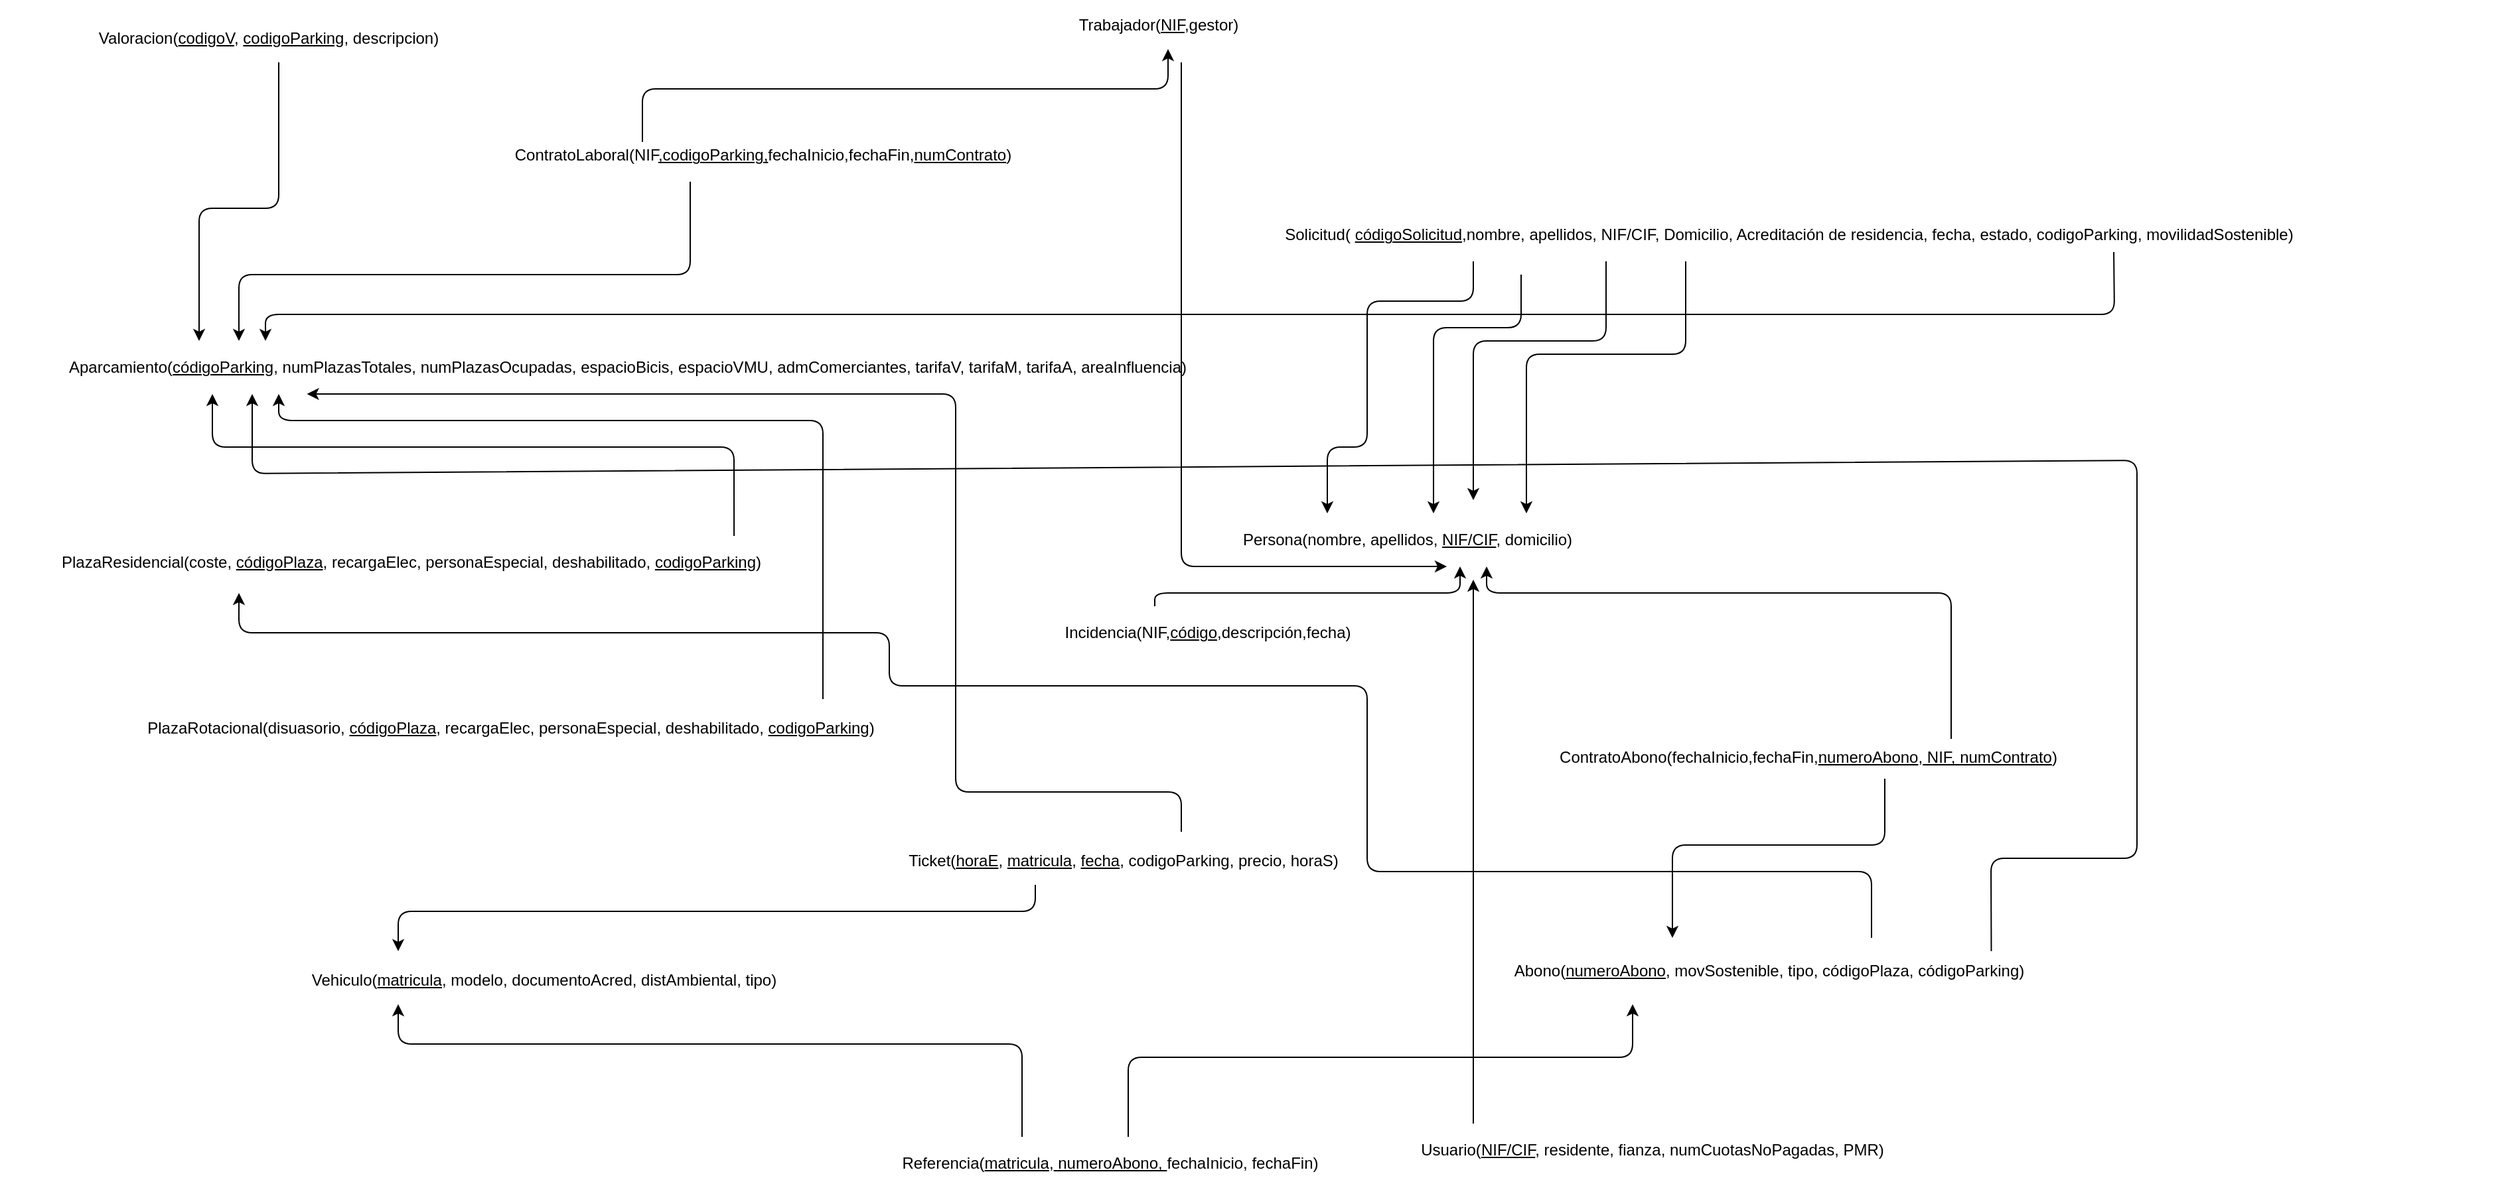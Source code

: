 <mxfile version="12.3.1" type="github" pages="1">
  <diagram id="I9IrVg-XSZB7Qn-Kv-cK" name="Page-1">
    <mxGraphModel dx="1564" dy="1430" grid="1" gridSize="10" guides="1" tooltips="1" connect="1" arrows="1" fold="1" page="1" pageScale="1" pageWidth="827" pageHeight="1169" math="0" shadow="0">
      <root>
        <mxCell id="0"/>
        <mxCell id="1" parent="0"/>
        <mxCell id="2ZlXiWUkkiC4Hj5eQH3b-12" value="&lt;div&gt;Solicitud( &lt;u&gt;códigoSolicitud&lt;/u&gt;&lt;span style=&quot;text-decoration: none&quot;&gt;,nombre, apellidos, NIF/CIF, Domicilio, Acreditación de residencia, fecha, estado, codigoParking, movilidadSostenible)&lt;/span&gt;&lt;/div&gt;" style="text;html=1;strokeColor=none;fillColor=none;align=center;verticalAlign=middle;whiteSpace=wrap;rounded=0;" parent="1" vertex="1">
          <mxGeometry x="822.5" y="190" width="1070" height="20" as="geometry"/>
        </mxCell>
        <mxCell id="2ZlXiWUkkiC4Hj5eQH3b-13" value="&lt;div align=&quot;left&quot;&gt;&lt;span style=&quot;text-decoration: none&quot;&gt;Aparcamiento(&lt;/span&gt;&lt;u&gt;códigoParking&lt;/u&gt;&lt;span style=&quot;text-decoration: none&quot;&gt;,&lt;/span&gt;&lt;span style=&quot;text-decoration: none&quot;&gt; numPlazasTotales, numPlazasOcupadas,&lt;/span&gt;&lt;span style=&quot;text-decoration: none&quot;&gt;&amp;nbsp;espacioBicis, espacioVMU, admComerciantes, tarifaV, tarifaM, tarifaA&lt;/span&gt;&lt;span style=&quot;text-decoration: none&quot;&gt;, areaInfluencia)&lt;/span&gt;&lt;/div&gt;" style="text;html=1;resizable=0;points=[];autosize=1;align=left;verticalAlign=top;spacingTop=-4;" parent="1" vertex="1">
          <mxGeometry x="60" y="290" width="980" height="20" as="geometry"/>
        </mxCell>
        <mxCell id="2ZlXiWUkkiC4Hj5eQH3b-14" value="&lt;div align=&quot;left&quot;&gt;&lt;span style=&quot;text-decoration: none&quot;&gt;Abono(&lt;/span&gt;&lt;u&gt;numeroAbono&lt;/u&gt;&lt;span style=&quot;text-decoration: none&quot;&gt;, movSostenible, tipo, códigoPlaza, códigoParking)&lt;/span&gt;&lt;/div&gt;" style="text;html=1;strokeColor=none;fillColor=none;align=center;verticalAlign=middle;whiteSpace=wrap;rounded=0;" parent="1" vertex="1">
          <mxGeometry x="1120" y="740" width="446" height="30" as="geometry"/>
        </mxCell>
        <mxCell id="2ZlXiWUkkiC4Hj5eQH3b-15" value="&lt;span style=&quot;text-decoration: none&quot;&gt;ContratoAbono(fechaInicio,fechaFin,&lt;/span&gt;&lt;u&gt;numeroAbono&lt;/u&gt;&lt;span style=&quot;text-decoration: none&quot;&gt;,&lt;/span&gt;&lt;u&gt;&amp;nbsp;NIF, numContrato&lt;/u&gt;&lt;span style=&quot;text-decoration: none&quot;&gt;)&lt;/span&gt;" style="text;html=1;strokeColor=none;fillColor=none;align=center;verticalAlign=middle;whiteSpace=wrap;rounded=0;" parent="1" vertex="1">
          <mxGeometry x="1150" y="584" width="445" height="20" as="geometry"/>
        </mxCell>
        <mxCell id="2ZlXiWUkkiC4Hj5eQH3b-16" value="&lt;p style=&quot;margin-bottom: 0cm ; line-height: 100%&quot; align=&quot;left&quot;&gt;&lt;span style=&quot;text-decoration: none&quot;&gt;PlazaResidencial(coste, &lt;/span&gt;&lt;u&gt;códigoPlaza&lt;/u&gt;&lt;span style=&quot;text-decoration: none&quot;&gt;, recargaElec, personaEspecial, deshabilitado, &lt;/span&gt;&lt;u&gt;codigoParking&lt;/u&gt;&lt;span style=&quot;text-decoration: none&quot;&gt;)&lt;/span&gt;&lt;/p&gt;" style="text;html=1;strokeColor=none;fillColor=none;align=center;verticalAlign=middle;whiteSpace=wrap;rounded=0;" parent="1" vertex="1">
          <mxGeometry x="10" y="430" width="620" height="20" as="geometry"/>
        </mxCell>
        <mxCell id="2ZlXiWUkkiC4Hj5eQH3b-21" value="&lt;p style=&quot;margin-bottom: 0cm ; line-height: 100%&quot;&gt;&lt;span style=&quot;text-decoration: none&quot;&gt;PlazaRotacional(disuasorio, &lt;/span&gt;&lt;u&gt;códigoPlaza&lt;/u&gt;&lt;span style=&quot;text-decoration: none&quot;&gt;, recargaElec, personaEspecial, deshabilitado, &lt;/span&gt;&lt;u&gt;codigoParking&lt;/u&gt;&lt;span style=&quot;text-decoration: none&quot;&gt;)&lt;/span&gt;&lt;/p&gt;" style="text;html=1;strokeColor=none;fillColor=none;align=center;verticalAlign=middle;whiteSpace=wrap;rounded=0;" parent="1" vertex="1">
          <mxGeometry x="60" y="560" width="670" height="10" as="geometry"/>
        </mxCell>
        <mxCell id="2ZlXiWUkkiC4Hj5eQH3b-22" value="&lt;span style=&quot;text-decoration: none&quot;&gt;Usuario(&lt;/span&gt;&lt;span style=&quot;text-decoration: none&quot;&gt;&lt;u&gt;NIF/CIF&lt;/u&gt;, residente, fianza, numCuotasNoPagadas, PMR)&lt;/span&gt;" style="text;html=1;strokeColor=none;fillColor=none;align=center;verticalAlign=middle;whiteSpace=wrap;rounded=0;" parent="1" vertex="1">
          <mxGeometry x="1010" y="880" width="490" height="20" as="geometry"/>
        </mxCell>
        <mxCell id="2ZlXiWUkkiC4Hj5eQH3b-23" value="&lt;p style=&quot;margin-bottom: 0cm ; line-height: 100%&quot;&gt;&lt;span style=&quot;text-decoration: none&quot;&gt;Trabajador(&lt;/span&gt;&lt;u&gt;NIF&lt;/u&gt;&lt;span style=&quot;text-decoration: none&quot;&gt;,gestor)&lt;/span&gt;&lt;/p&gt;" style="text;html=1;strokeColor=none;fillColor=none;align=center;verticalAlign=middle;whiteSpace=wrap;rounded=0;" parent="1" vertex="1">
          <mxGeometry x="733" y="30" width="300" height="10" as="geometry"/>
        </mxCell>
        <mxCell id="2ZlXiWUkkiC4Hj5eQH3b-24" value="&lt;p style=&quot;margin-bottom: 0cm ; line-height: 100%&quot;&gt;&lt;span style=&quot;text-decoration: none&quot;&gt;Ticket(&lt;/span&gt;&lt;u&gt;horaE&lt;/u&gt;&lt;span style=&quot;text-decoration: none&quot;&gt;, &lt;/span&gt;&lt;u&gt;matricula&lt;/u&gt;&lt;span style=&quot;text-decoration: none&quot;&gt;, &lt;/span&gt;&lt;u&gt;fecha&lt;/u&gt;&lt;span style=&quot;text-decoration: none&quot;&gt;, codigoParking, precio, horaS)&lt;/span&gt;&lt;/p&gt;" style="text;html=1;strokeColor=none;fillColor=none;align=center;verticalAlign=middle;whiteSpace=wrap;rounded=0;" parent="1" vertex="1">
          <mxGeometry x="660" y="660" width="393" height="10" as="geometry"/>
        </mxCell>
        <mxCell id="2ZlXiWUkkiC4Hj5eQH3b-26" value="&lt;p style=&quot;margin-bottom: 0cm ; line-height: 100%&quot;&gt;&lt;span style=&quot;text-decoration: none&quot;&gt;Valoracion(&lt;/span&gt;&lt;u&gt;codigoV&lt;/u&gt;&lt;span style=&quot;text-decoration: none&quot;&gt;, &lt;/span&gt;&lt;u&gt;codigoParking&lt;/u&gt;&lt;span style=&quot;text-decoration: none&quot;&gt;, descripcion)&lt;/span&gt;&lt;/p&gt;" style="text;html=1;strokeColor=none;fillColor=none;align=center;verticalAlign=middle;whiteSpace=wrap;rounded=0;" parent="1" vertex="1">
          <mxGeometry x="45" y="40" width="335" height="10" as="geometry"/>
        </mxCell>
        <mxCell id="2ZlXiWUkkiC4Hj5eQH3b-27" value="&lt;p style=&quot;margin-bottom: 0cm ; line-height: 100%&quot;&gt;&lt;span style=&quot;text-decoration: none&quot;&gt;Vehiculo(&lt;/span&gt;&lt;u&gt;matricula&lt;/u&gt;&lt;span style=&quot;text-decoration: none&quot;&gt;, modelo, documentoAcred, distAmbiental, tipo&lt;/span&gt;&lt;span style=&quot;text-decoration: none&quot;&gt;)&lt;/span&gt;&lt;/p&gt;" style="text;html=1;strokeColor=none;fillColor=none;align=center;verticalAlign=middle;whiteSpace=wrap;rounded=0;" parent="1" vertex="1">
          <mxGeometry x="210" y="750" width="420" height="10" as="geometry"/>
        </mxCell>
        <mxCell id="2ZlXiWUkkiC4Hj5eQH3b-28" value="&lt;span style=&quot;text-decoration: none&quot;&gt;Referencia&lt;/span&gt;&lt;span style=&quot;text-decoration: none&quot;&gt;(&lt;/span&gt;&lt;u&gt;matricula&lt;/u&gt;&lt;span style=&quot;text-decoration: none&quot;&gt;,&lt;/span&gt;&lt;u&gt; numeroAbono, &lt;/u&gt;fechaInicio, fechaFin&lt;span style=&quot;text-decoration: none&quot;&gt;)&lt;/span&gt;" style="text;html=1;strokeColor=none;fillColor=none;align=center;verticalAlign=middle;whiteSpace=wrap;rounded=0;" parent="1" vertex="1">
          <mxGeometry x="660" y="890" width="373" height="20" as="geometry"/>
        </mxCell>
        <mxCell id="G0HUlT2vcON83zbuiVgl-4" value="" style="endArrow=classic;html=1;" parent="1" edge="1">
          <mxGeometry width="50" height="50" relative="1" as="geometry">
            <mxPoint x="530" y="160" as="sourcePoint"/>
            <mxPoint x="190" y="280" as="targetPoint"/>
            <Array as="points">
              <mxPoint x="530" y="160"/>
              <mxPoint x="530" y="190"/>
              <mxPoint x="530" y="230"/>
              <mxPoint x="430" y="230"/>
              <mxPoint x="280" y="230"/>
              <mxPoint x="190" y="230"/>
              <mxPoint x="190" y="260"/>
            </Array>
          </mxGeometry>
        </mxCell>
        <mxCell id="G0HUlT2vcON83zbuiVgl-14" value="" style="endArrow=classic;html=1;" parent="1" edge="1">
          <mxGeometry width="50" height="50" relative="1" as="geometry">
            <mxPoint x="220" y="70" as="sourcePoint"/>
            <mxPoint x="160" y="280" as="targetPoint"/>
            <Array as="points">
              <mxPoint x="220" y="90"/>
              <mxPoint x="220" y="180"/>
              <mxPoint x="160" y="180"/>
              <mxPoint x="160" y="230"/>
              <mxPoint x="160" y="250"/>
            </Array>
          </mxGeometry>
        </mxCell>
        <mxCell id="G0HUlT2vcON83zbuiVgl-17" value="Incidencia(NIF,&lt;u&gt;código&lt;/u&gt;,descripción,fecha)" style="text;html=1;strokeColor=none;fillColor=none;align=center;verticalAlign=middle;whiteSpace=wrap;rounded=0;" parent="1" vertex="1">
          <mxGeometry x="900" y="490" width="40" height="20" as="geometry"/>
        </mxCell>
        <mxCell id="G0HUlT2vcON83zbuiVgl-18" value="" style="endArrow=classic;html=1;" parent="1" edge="1">
          <mxGeometry width="50" height="50" relative="1" as="geometry">
            <mxPoint x="1480" y="580" as="sourcePoint"/>
            <mxPoint x="1130" y="450" as="targetPoint"/>
            <Array as="points">
              <mxPoint x="1480" y="470"/>
              <mxPoint x="1130" y="470"/>
            </Array>
          </mxGeometry>
        </mxCell>
        <mxCell id="azdm0dHMtsbySCDP1iI7-3" value="" style="endArrow=classic;html=1;" parent="1" edge="1">
          <mxGeometry width="50" height="50" relative="1" as="geometry">
            <mxPoint x="494" y="130" as="sourcePoint"/>
            <mxPoint x="890" y="60" as="targetPoint"/>
            <Array as="points">
              <mxPoint x="494" y="90"/>
              <mxPoint x="890" y="90"/>
              <mxPoint x="890" y="70"/>
            </Array>
          </mxGeometry>
        </mxCell>
        <mxCell id="azdm0dHMtsbySCDP1iI7-4" value="ContratoLaboral(NIF&lt;u&gt;,codigoParking,&lt;/u&gt;fechaInicio,fechaFin,&lt;u&gt;numContrato&lt;/u&gt;)" style="text;html=1;strokeColor=none;fillColor=none;align=center;verticalAlign=middle;whiteSpace=wrap;rounded=0;" parent="1" vertex="1">
          <mxGeometry x="390" y="130" width="390" height="20" as="geometry"/>
        </mxCell>
        <mxCell id="azdm0dHMtsbySCDP1iI7-6" value="" style="endArrow=classic;html=1;exitX=0.729;exitY=1.15;exitDx=0;exitDy=0;exitPerimeter=0;" parent="1" edge="1" source="2ZlXiWUkkiC4Hj5eQH3b-12">
          <mxGeometry width="50" height="50" relative="1" as="geometry">
            <mxPoint x="1590" y="260" as="sourcePoint"/>
            <mxPoint x="210" y="280" as="targetPoint"/>
            <Array as="points">
              <mxPoint x="1603" y="260"/>
              <mxPoint x="1550" y="260"/>
              <mxPoint x="1160" y="260"/>
              <mxPoint x="210" y="260"/>
            </Array>
          </mxGeometry>
        </mxCell>
        <mxCell id="HVN92zyPnA6csdTqlTCv-4" value="" style="endArrow=classic;html=1;exitX=0.892;exitY=-0.149;exitDx=0;exitDy=0;exitPerimeter=0;" parent="1" source="2ZlXiWUkkiC4Hj5eQH3b-16" edge="1">
          <mxGeometry width="50" height="50" relative="1" as="geometry">
            <mxPoint x="460" y="400" as="sourcePoint"/>
            <mxPoint x="170" y="320" as="targetPoint"/>
            <Array as="points">
              <mxPoint x="563" y="360"/>
              <mxPoint x="170" y="360"/>
            </Array>
          </mxGeometry>
        </mxCell>
        <mxCell id="HVN92zyPnA6csdTqlTCv-5" value="" style="endArrow=classic;html=1;" parent="1" edge="1">
          <mxGeometry width="50" height="50" relative="1" as="geometry">
            <mxPoint x="630" y="550" as="sourcePoint"/>
            <mxPoint x="220" y="320" as="targetPoint"/>
            <Array as="points">
              <mxPoint x="630" y="340"/>
              <mxPoint x="220" y="340"/>
            </Array>
          </mxGeometry>
        </mxCell>
        <mxCell id="HVN92zyPnA6csdTqlTCv-6" value="" style="endArrow=classic;html=1;" parent="1" edge="1">
          <mxGeometry width="50" height="50" relative="1" as="geometry">
            <mxPoint x="780" y="880" as="sourcePoint"/>
            <mxPoint x="310" y="780" as="targetPoint"/>
            <Array as="points">
              <mxPoint x="780" y="810"/>
              <mxPoint x="310" y="810"/>
            </Array>
          </mxGeometry>
        </mxCell>
        <mxCell id="HVN92zyPnA6csdTqlTCv-7" value="" style="endArrow=classic;html=1;" parent="1" edge="1">
          <mxGeometry width="50" height="50" relative="1" as="geometry">
            <mxPoint x="860" y="880" as="sourcePoint"/>
            <mxPoint x="1240" y="780" as="targetPoint"/>
            <Array as="points">
              <mxPoint x="860" y="820"/>
              <mxPoint x="1240" y="820"/>
            </Array>
          </mxGeometry>
        </mxCell>
        <mxCell id="HVN92zyPnA6csdTqlTCv-8" value="" style="endArrow=classic;html=1;" parent="1" edge="1">
          <mxGeometry width="50" height="50" relative="1" as="geometry">
            <mxPoint x="1430" y="610" as="sourcePoint"/>
            <mxPoint x="1270" y="730" as="targetPoint"/>
            <Array as="points">
              <mxPoint x="1430" y="660"/>
              <mxPoint x="1270" y="660"/>
            </Array>
          </mxGeometry>
        </mxCell>
        <mxCell id="HVN92zyPnA6csdTqlTCv-9" value="" style="endArrow=classic;html=1;" parent="1" edge="1">
          <mxGeometry width="50" height="50" relative="1" as="geometry">
            <mxPoint x="790" y="690" as="sourcePoint"/>
            <mxPoint x="310" y="740" as="targetPoint"/>
            <Array as="points">
              <mxPoint x="790" y="710"/>
              <mxPoint x="310" y="710"/>
            </Array>
          </mxGeometry>
        </mxCell>
        <mxCell id="HVN92zyPnA6csdTqlTCv-10" value="" style="endArrow=classic;html=1;" parent="1" edge="1">
          <mxGeometry width="50" height="50" relative="1" as="geometry">
            <mxPoint x="880" y="480" as="sourcePoint"/>
            <mxPoint x="1110" y="450" as="targetPoint"/>
            <Array as="points">
              <mxPoint x="880" y="470"/>
              <mxPoint x="1110" y="470"/>
            </Array>
          </mxGeometry>
        </mxCell>
        <mxCell id="HVN92zyPnA6csdTqlTCv-12" value="" style="endArrow=classic;html=1;" parent="1" edge="1">
          <mxGeometry width="50" height="50" relative="1" as="geometry">
            <mxPoint x="1120" y="220" as="sourcePoint"/>
            <mxPoint x="1010" y="410" as="targetPoint"/>
            <Array as="points">
              <mxPoint x="1120" y="250"/>
              <mxPoint x="1040" y="250"/>
              <mxPoint x="1040" y="360"/>
              <mxPoint x="1010" y="360"/>
            </Array>
          </mxGeometry>
        </mxCell>
        <mxCell id="HVN92zyPnA6csdTqlTCv-13" value="" style="endArrow=classic;html=1;" parent="1" edge="1">
          <mxGeometry width="50" height="50" relative="1" as="geometry">
            <mxPoint x="1156" y="230" as="sourcePoint"/>
            <mxPoint x="1090" y="410" as="targetPoint"/>
            <Array as="points">
              <mxPoint x="1156" y="270"/>
              <mxPoint x="1090" y="270"/>
            </Array>
          </mxGeometry>
        </mxCell>
        <mxCell id="HVN92zyPnA6csdTqlTCv-14" value="" style="endArrow=classic;html=1;" parent="1" edge="1">
          <mxGeometry width="50" height="50" relative="1" as="geometry">
            <mxPoint x="1220" y="220" as="sourcePoint"/>
            <mxPoint x="1120" y="400" as="targetPoint"/>
            <Array as="points">
              <mxPoint x="1220" y="280"/>
              <mxPoint x="1120" y="280"/>
            </Array>
          </mxGeometry>
        </mxCell>
        <mxCell id="HVN92zyPnA6csdTqlTCv-15" value="" style="endArrow=classic;html=1;" parent="1" edge="1">
          <mxGeometry width="50" height="50" relative="1" as="geometry">
            <mxPoint x="1280" y="220" as="sourcePoint"/>
            <mxPoint x="1160" y="410" as="targetPoint"/>
            <Array as="points">
              <mxPoint x="1280" y="290"/>
              <mxPoint x="1160" y="290"/>
            </Array>
          </mxGeometry>
        </mxCell>
        <mxCell id="HVN92zyPnA6csdTqlTCv-23" value="" style="endArrow=classic;html=1;" parent="1" edge="1">
          <mxGeometry width="50" height="50" relative="1" as="geometry">
            <mxPoint x="900" y="650" as="sourcePoint"/>
            <mxPoint x="241.25" y="320" as="targetPoint"/>
            <Array as="points">
              <mxPoint x="900" y="620"/>
              <mxPoint x="730" y="620"/>
              <mxPoint x="730" y="590"/>
              <mxPoint x="730" y="320"/>
            </Array>
          </mxGeometry>
        </mxCell>
        <mxCell id="HVN92zyPnA6csdTqlTCv-24" value="" style="endArrow=classic;html=1;" parent="1" edge="1">
          <mxGeometry width="50" height="50" relative="1" as="geometry">
            <mxPoint x="1420" y="730" as="sourcePoint"/>
            <mxPoint x="190" y="470" as="targetPoint"/>
            <Array as="points">
              <mxPoint x="1420" y="680"/>
              <mxPoint x="1040" y="680"/>
              <mxPoint x="1040" y="540"/>
              <mxPoint x="680" y="540"/>
              <mxPoint x="680" y="500"/>
              <mxPoint x="190" y="500"/>
            </Array>
          </mxGeometry>
        </mxCell>
        <mxCell id="HVN92zyPnA6csdTqlTCv-25" value="" style="endArrow=classic;html=1;exitX=0.875;exitY=0;exitDx=0;exitDy=0;exitPerimeter=0;" parent="1" source="2ZlXiWUkkiC4Hj5eQH3b-14" edge="1">
          <mxGeometry width="50" height="50" relative="1" as="geometry">
            <mxPoint x="260" y="420" as="sourcePoint"/>
            <mxPoint x="200" y="320" as="targetPoint"/>
            <Array as="points">
              <mxPoint x="1510" y="670"/>
              <mxPoint x="1620" y="670"/>
              <mxPoint x="1620" y="370"/>
              <mxPoint x="200" y="380"/>
            </Array>
          </mxGeometry>
        </mxCell>
        <mxCell id="PRofn_bKHYjtpdTf7ijA-2" value="Persona(nombre, apellidos, &lt;u&gt;NIF/CIF&lt;/u&gt;, domicilio)" style="text;html=1;align=center;verticalAlign=middle;resizable=0;points=[];;autosize=1;" vertex="1" parent="1">
          <mxGeometry x="920" y="420" width="300" height="20" as="geometry"/>
        </mxCell>
        <mxCell id="PRofn_bKHYjtpdTf7ijA-3" value="" style="endArrow=classic;html=1;" edge="1" parent="1">
          <mxGeometry width="50" height="50" relative="1" as="geometry">
            <mxPoint x="900" y="70" as="sourcePoint"/>
            <mxPoint x="1100" y="450" as="targetPoint"/>
            <Array as="points">
              <mxPoint x="900" y="450"/>
            </Array>
          </mxGeometry>
        </mxCell>
        <mxCell id="PRofn_bKHYjtpdTf7ijA-6" value="" style="endArrow=classic;html=1;" edge="1" parent="1">
          <mxGeometry width="50" height="50" relative="1" as="geometry">
            <mxPoint x="1120" y="870" as="sourcePoint"/>
            <mxPoint x="1120" y="460" as="targetPoint"/>
          </mxGeometry>
        </mxCell>
      </root>
    </mxGraphModel>
  </diagram>
</mxfile>
